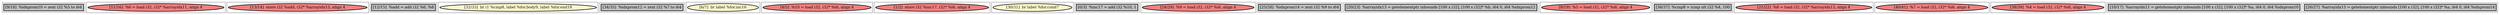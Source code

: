 
digraph G {





subgraph cluster20 {


node458 [penwidth=3.0,fontsize=20,fillcolor=grey,label="[9/18]  %idxprom10 = zext i32 %5 to i64",shape=rectangle,style=filled ]



}

subgraph cluster18 {


node456 [penwidth=3.0,fontsize=20,fillcolor=lightcoral,label="[11/16]  %6 = load i32, i32* %arrayidx11, align 4",shape=ellipse,style=filled ]



}

subgraph cluster16 {


node454 [penwidth=3.0,fontsize=20,fillcolor=lightcoral,label="[13/14]  store i32 %add, i32* %arrayidx15, align 4",shape=ellipse,style=filled ]



}

subgraph cluster17 {


node455 [penwidth=3.0,fontsize=20,fillcolor=grey,label="[12/15]  %add = add i32 %6, %8",shape=rectangle,style=filled ]



}

subgraph cluster4 {


node442 [penwidth=3.0,fontsize=20,fillcolor=lemonchiffon,label="[32/33]  br i1 %cmp8, label %for.body9, label %for.end18",shape=ellipse,style=filled ]



}

subgraph cluster3 {


node441 [penwidth=3.0,fontsize=20,fillcolor=grey,label="[34/35]  %idxprom12 = zext i32 %7 to i64",shape=rectangle,style=filled ]



}

subgraph cluster2 {


node440 [penwidth=3.0,fontsize=20,fillcolor=lemonchiffon,label="[6/7]  br label %for.inc16",shape=ellipse,style=filled ]



}

subgraph cluster1 {


node439 [penwidth=3.0,fontsize=20,fillcolor=lightcoral,label="[4/5]  %10 = load i32, i32* %i6, align 4",shape=ellipse,style=filled ]



}

subgraph cluster12 {


node450 [penwidth=3.0,fontsize=20,fillcolor=lightcoral,label="[1/2]  store i32 %inc17, i32* %i6, align 4",shape=ellipse,style=filled ]



}

subgraph cluster5 {


node443 [penwidth=3.0,fontsize=20,fillcolor=lemonchiffon,label="[30/31]  br label %for.cond7",shape=ellipse,style=filled ]



}

subgraph cluster0 {


node438 [penwidth=3.0,fontsize=20,fillcolor=grey,label="[0/3]  %inc17 = add i32 %10, 1",shape=rectangle,style=filled ]



}

subgraph cluster6 {


node444 [penwidth=3.0,fontsize=20,fillcolor=lightcoral,label="[24/29]  %9 = load i32, i32* %i6, align 4",shape=ellipse,style=filled ]



}

subgraph cluster14 {


node452 [penwidth=3.0,fontsize=20,fillcolor=grey,label="[25/28]  %idxprom14 = zext i32 %9 to i64",shape=rectangle,style=filled ]



}

subgraph cluster7 {


node445 [penwidth=3.0,fontsize=20,fillcolor=grey,label="[20/23]  %arrayidx13 = getelementptr inbounds [100 x i32], [100 x i32]* %b, i64 0, i64 %idxprom12",shape=rectangle,style=filled ]



}

subgraph cluster8 {


node446 [penwidth=3.0,fontsize=20,fillcolor=lightcoral,label="[8/19]  %5 = load i32, i32* %i6, align 4",shape=ellipse,style=filled ]



}

subgraph cluster9 {


node447 [penwidth=3.0,fontsize=20,fillcolor=grey,label="[36/37]  %cmp8 = icmp ult i32 %4, 100",shape=rectangle,style=filled ]



}

subgraph cluster19 {


node457 [penwidth=3.0,fontsize=20,fillcolor=lightcoral,label="[21/22]  %8 = load i32, i32* %arrayidx13, align 4",shape=ellipse,style=filled ]



}

subgraph cluster10 {


node448 [penwidth=3.0,fontsize=20,fillcolor=lightcoral,label="[40/41]  %7 = load i32, i32* %i6, align 4",shape=ellipse,style=filled ]



}

subgraph cluster11 {


node449 [penwidth=3.0,fontsize=20,fillcolor=lightcoral,label="[38/39]  %4 = load i32, i32* %i6, align 4",shape=ellipse,style=filled ]



}

subgraph cluster13 {


node451 [penwidth=3.0,fontsize=20,fillcolor=grey,label="[10/17]  %arrayidx11 = getelementptr inbounds [100 x i32], [100 x i32]* %a, i64 0, i64 %idxprom10",shape=rectangle,style=filled ]



}

subgraph cluster15 {


node453 [penwidth=3.0,fontsize=20,fillcolor=grey,label="[26/27]  %arrayidx15 = getelementptr inbounds [100 x i32], [100 x i32]* %a, i64 0, i64 %idxprom14",shape=rectangle,style=filled ]



}

}
